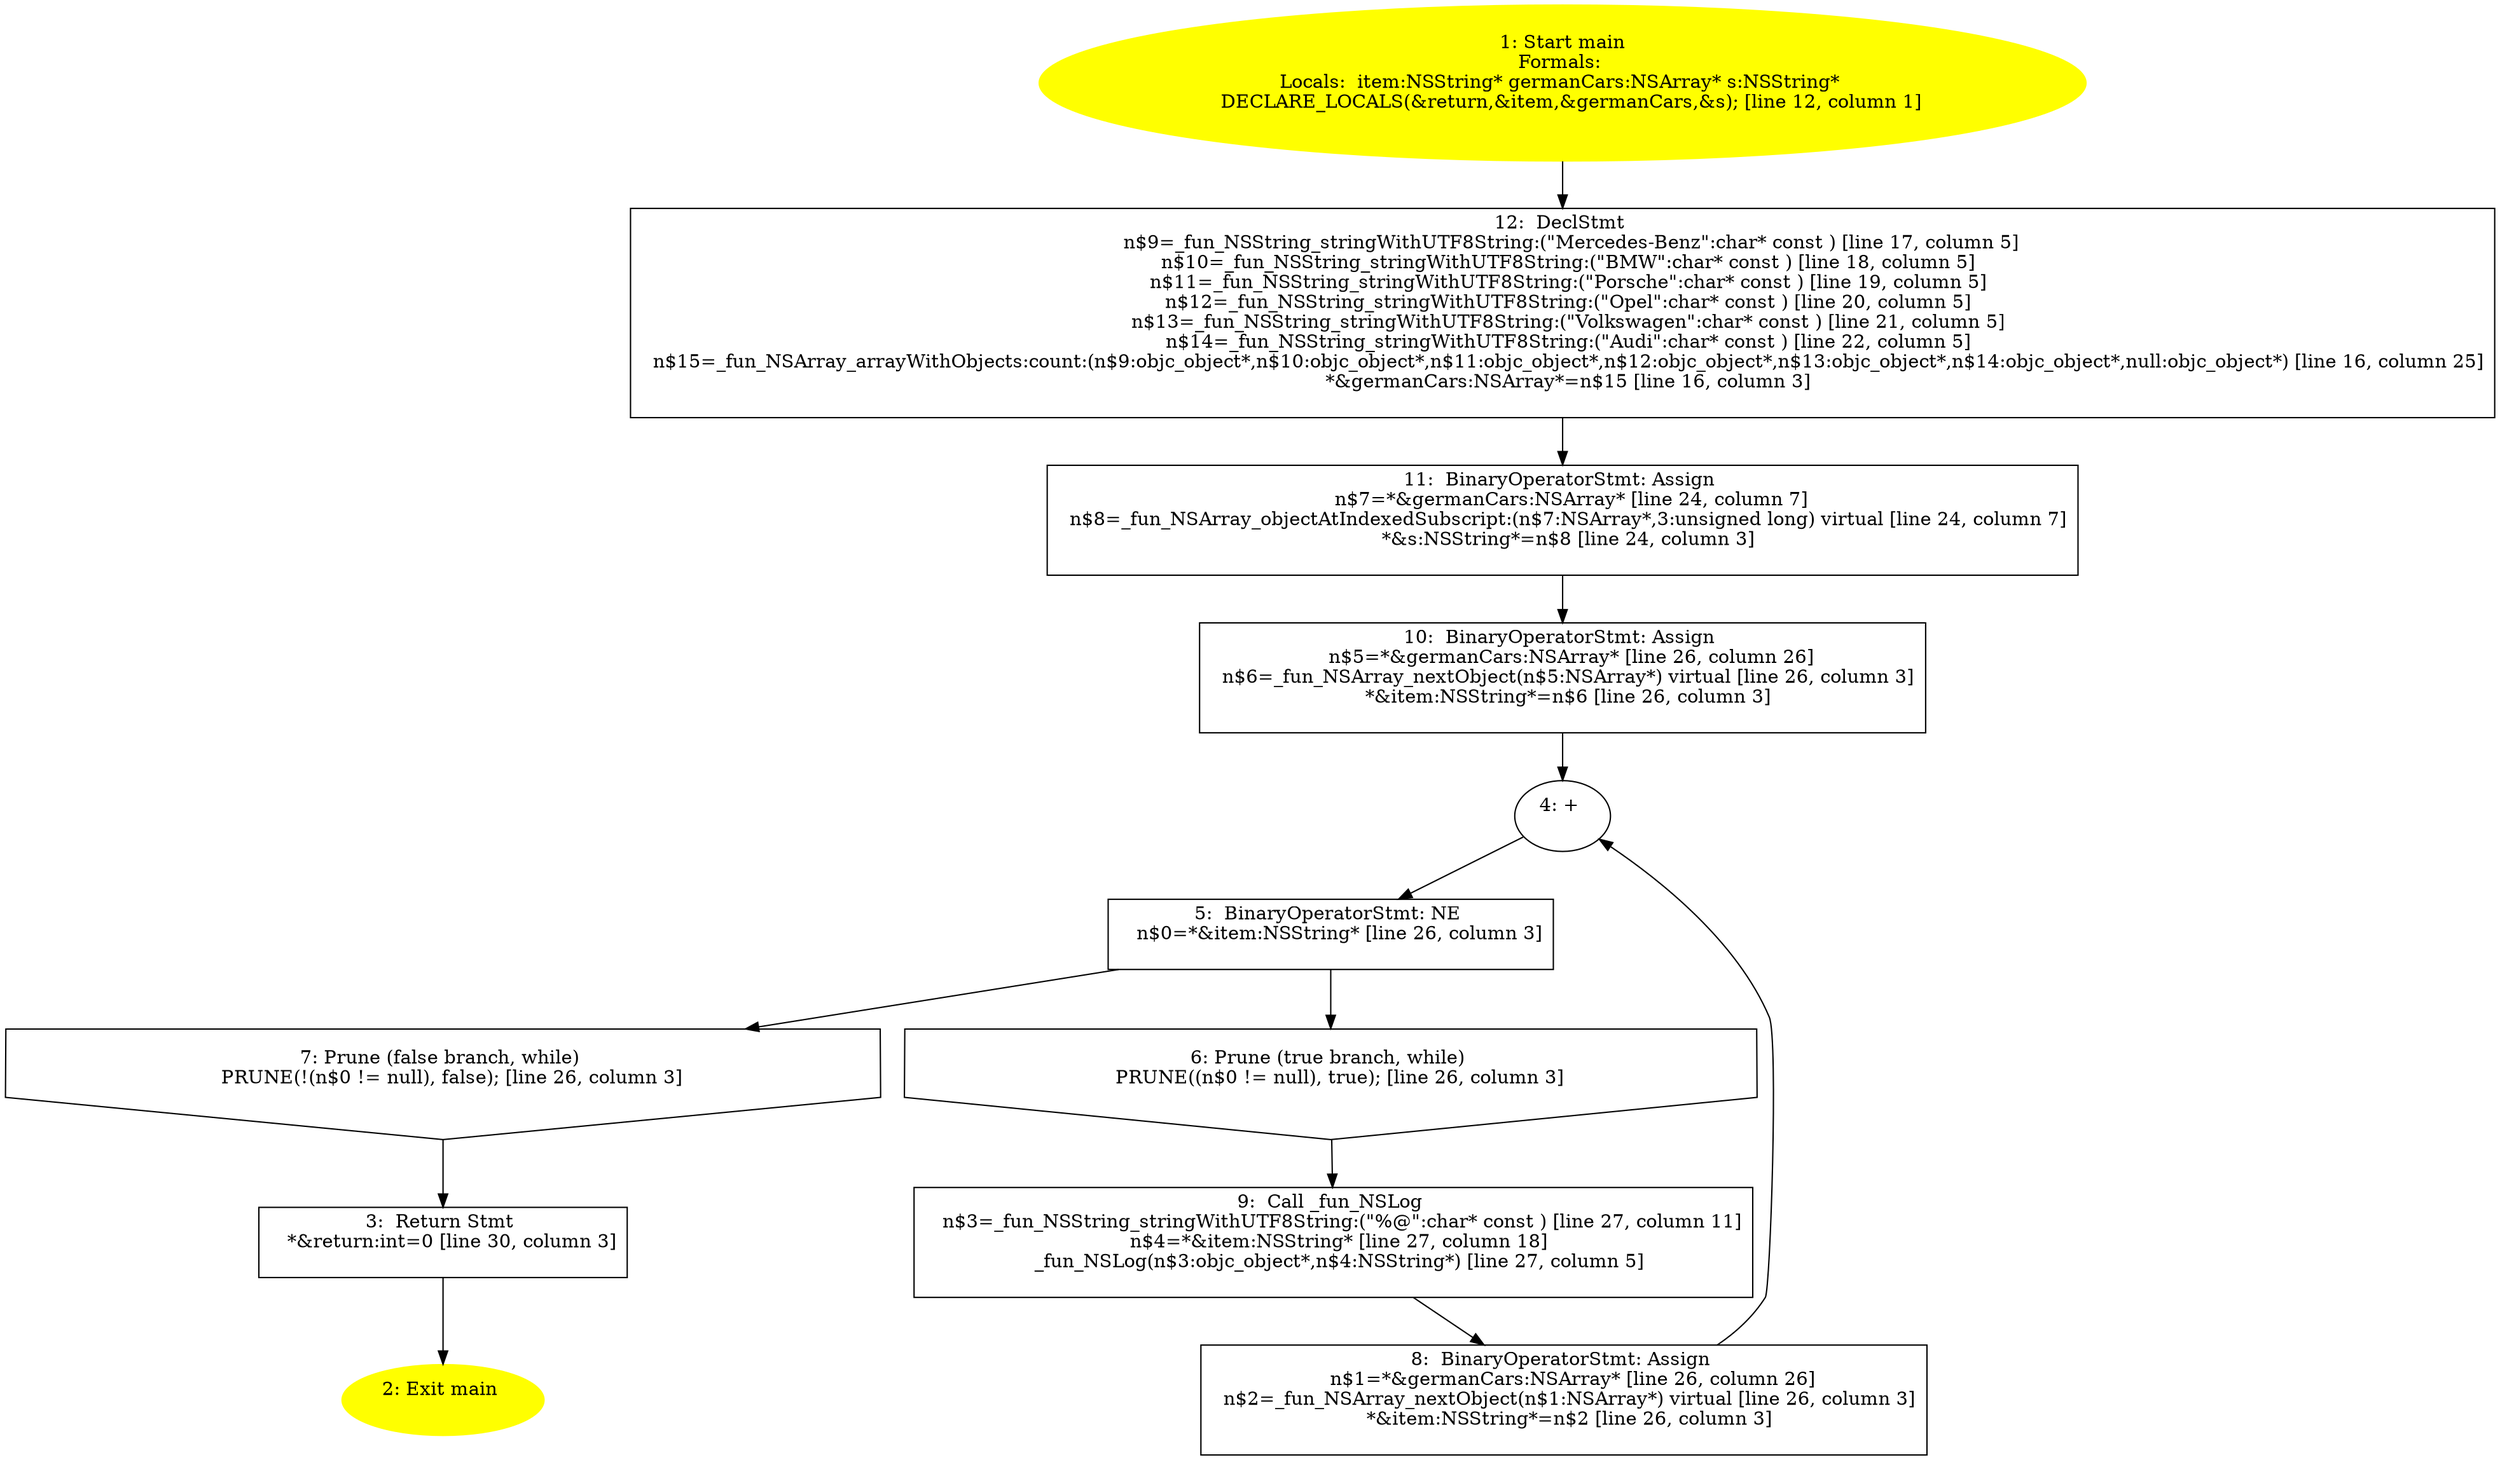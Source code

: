 /* @generated */
digraph cfg {
"main.fad58de7366495db4650cfefac2fcd61_1" [label="1: Start main\nFormals: \nLocals:  item:NSString* germanCars:NSArray* s:NSString* \n   DECLARE_LOCALS(&return,&item,&germanCars,&s); [line 12, column 1]\n " color=yellow style=filled]
	

	 "main.fad58de7366495db4650cfefac2fcd61_1" -> "main.fad58de7366495db4650cfefac2fcd61_12" ;
"main.fad58de7366495db4650cfefac2fcd61_2" [label="2: Exit main \n  " color=yellow style=filled]
	

"main.fad58de7366495db4650cfefac2fcd61_3" [label="3:  Return Stmt \n   *&return:int=0 [line 30, column 3]\n " shape="box"]
	

	 "main.fad58de7366495db4650cfefac2fcd61_3" -> "main.fad58de7366495db4650cfefac2fcd61_2" ;
"main.fad58de7366495db4650cfefac2fcd61_4" [label="4: + \n  " ]
	

	 "main.fad58de7366495db4650cfefac2fcd61_4" -> "main.fad58de7366495db4650cfefac2fcd61_5" ;
"main.fad58de7366495db4650cfefac2fcd61_5" [label="5:  BinaryOperatorStmt: NE \n   n$0=*&item:NSString* [line 26, column 3]\n " shape="box"]
	

	 "main.fad58de7366495db4650cfefac2fcd61_5" -> "main.fad58de7366495db4650cfefac2fcd61_6" ;
	 "main.fad58de7366495db4650cfefac2fcd61_5" -> "main.fad58de7366495db4650cfefac2fcd61_7" ;
"main.fad58de7366495db4650cfefac2fcd61_6" [label="6: Prune (true branch, while) \n   PRUNE((n$0 != null), true); [line 26, column 3]\n " shape="invhouse"]
	

	 "main.fad58de7366495db4650cfefac2fcd61_6" -> "main.fad58de7366495db4650cfefac2fcd61_9" ;
"main.fad58de7366495db4650cfefac2fcd61_7" [label="7: Prune (false branch, while) \n   PRUNE(!(n$0 != null), false); [line 26, column 3]\n " shape="invhouse"]
	

	 "main.fad58de7366495db4650cfefac2fcd61_7" -> "main.fad58de7366495db4650cfefac2fcd61_3" ;
"main.fad58de7366495db4650cfefac2fcd61_8" [label="8:  BinaryOperatorStmt: Assign \n   n$1=*&germanCars:NSArray* [line 26, column 26]\n  n$2=_fun_NSArray_nextObject(n$1:NSArray*) virtual [line 26, column 3]\n  *&item:NSString*=n$2 [line 26, column 3]\n " shape="box"]
	

	 "main.fad58de7366495db4650cfefac2fcd61_8" -> "main.fad58de7366495db4650cfefac2fcd61_4" ;
"main.fad58de7366495db4650cfefac2fcd61_9" [label="9:  Call _fun_NSLog \n   n$3=_fun_NSString_stringWithUTF8String:(\"%@\":char* const ) [line 27, column 11]\n  n$4=*&item:NSString* [line 27, column 18]\n  _fun_NSLog(n$3:objc_object*,n$4:NSString*) [line 27, column 5]\n " shape="box"]
	

	 "main.fad58de7366495db4650cfefac2fcd61_9" -> "main.fad58de7366495db4650cfefac2fcd61_8" ;
"main.fad58de7366495db4650cfefac2fcd61_10" [label="10:  BinaryOperatorStmt: Assign \n   n$5=*&germanCars:NSArray* [line 26, column 26]\n  n$6=_fun_NSArray_nextObject(n$5:NSArray*) virtual [line 26, column 3]\n  *&item:NSString*=n$6 [line 26, column 3]\n " shape="box"]
	

	 "main.fad58de7366495db4650cfefac2fcd61_10" -> "main.fad58de7366495db4650cfefac2fcd61_4" ;
"main.fad58de7366495db4650cfefac2fcd61_11" [label="11:  BinaryOperatorStmt: Assign \n   n$7=*&germanCars:NSArray* [line 24, column 7]\n  n$8=_fun_NSArray_objectAtIndexedSubscript:(n$7:NSArray*,3:unsigned long) virtual [line 24, column 7]\n  *&s:NSString*=n$8 [line 24, column 3]\n " shape="box"]
	

	 "main.fad58de7366495db4650cfefac2fcd61_11" -> "main.fad58de7366495db4650cfefac2fcd61_10" ;
"main.fad58de7366495db4650cfefac2fcd61_12" [label="12:  DeclStmt \n   n$9=_fun_NSString_stringWithUTF8String:(\"Mercedes-Benz\":char* const ) [line 17, column 5]\n  n$10=_fun_NSString_stringWithUTF8String:(\"BMW\":char* const ) [line 18, column 5]\n  n$11=_fun_NSString_stringWithUTF8String:(\"Porsche\":char* const ) [line 19, column 5]\n  n$12=_fun_NSString_stringWithUTF8String:(\"Opel\":char* const ) [line 20, column 5]\n  n$13=_fun_NSString_stringWithUTF8String:(\"Volkswagen\":char* const ) [line 21, column 5]\n  n$14=_fun_NSString_stringWithUTF8String:(\"Audi\":char* const ) [line 22, column 5]\n  n$15=_fun_NSArray_arrayWithObjects:count:(n$9:objc_object*,n$10:objc_object*,n$11:objc_object*,n$12:objc_object*,n$13:objc_object*,n$14:objc_object*,null:objc_object*) [line 16, column 25]\n  *&germanCars:NSArray*=n$15 [line 16, column 3]\n " shape="box"]
	

	 "main.fad58de7366495db4650cfefac2fcd61_12" -> "main.fad58de7366495db4650cfefac2fcd61_11" ;
}
